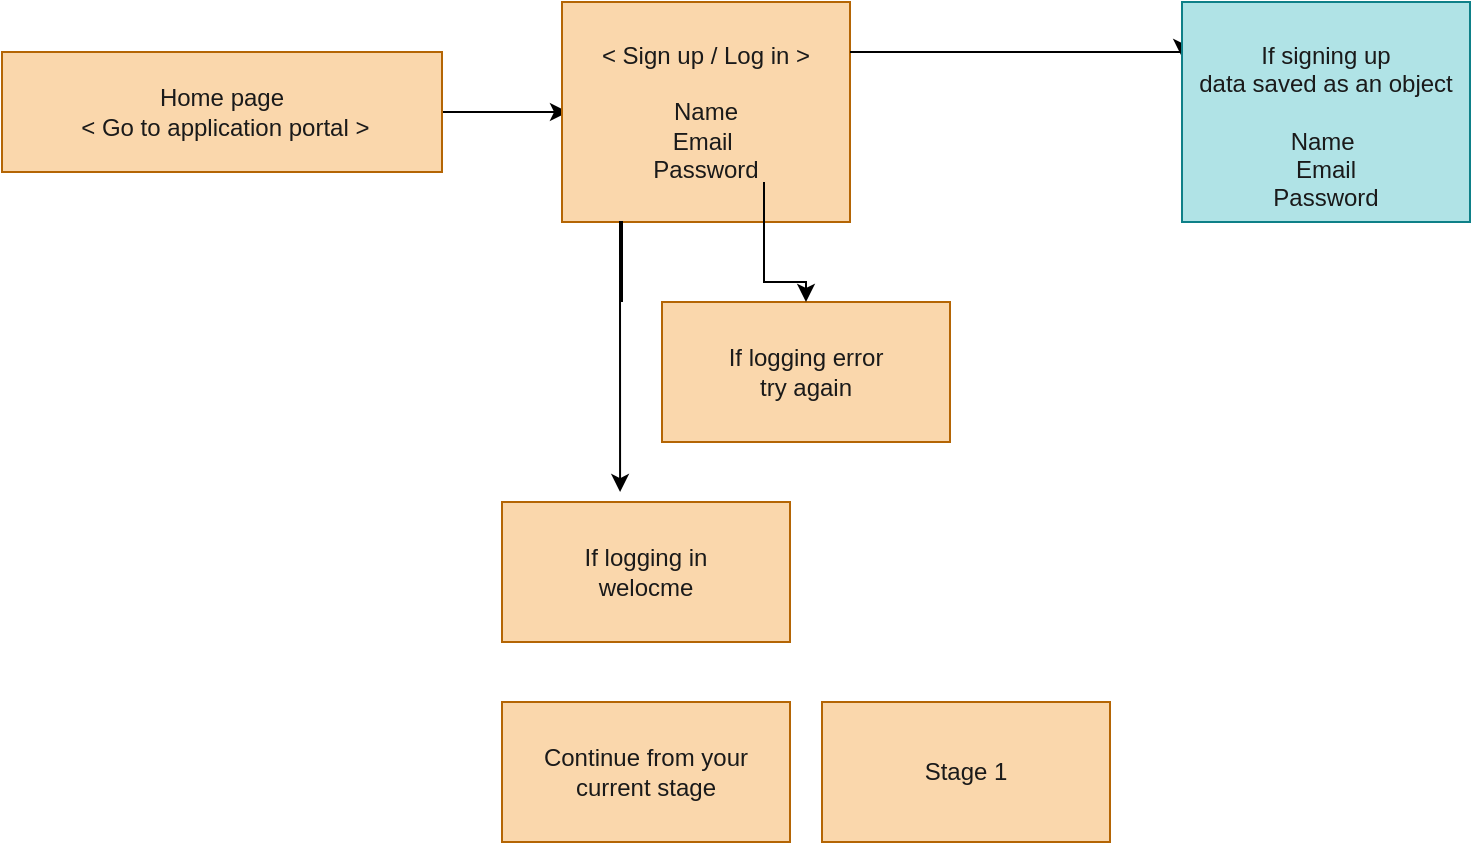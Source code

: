 <mxfile>
    <diagram id="Fw_nxae8Y8zTBe-tlott" name="Page-1">
        <mxGraphModel dx="731" dy="508" grid="1" gridSize="10" guides="1" tooltips="1" connect="1" arrows="1" fold="1" page="1" pageScale="1" pageWidth="827" pageHeight="1169" math="0" shadow="0">
            <root>
                <mxCell id="0"/>
                <mxCell id="1" parent="0"/>
                <mxCell id="6" style="edgeStyle=orthogonalEdgeStyle;rounded=0;orthogonalLoop=1;jettySize=auto;html=1;exitX=1;exitY=0.5;exitDx=0;exitDy=0;" edge="1" parent="1">
                    <mxGeometry relative="1" as="geometry">
                        <mxPoint x="267" y="155" as="sourcePoint"/>
                        <mxPoint x="333" y="155" as="targetPoint"/>
                        <Array as="points">
                            <mxPoint x="263" y="155"/>
                        </Array>
                    </mxGeometry>
                </mxCell>
                <mxCell id="2" value="&lt;font color=&quot;#1a1a1a&quot;&gt;Home page&lt;br&gt;&amp;nbsp;&amp;lt; Go to application portal &amp;gt;&lt;br&gt;&lt;/font&gt;" style="whiteSpace=wrap;html=1;fillColor=#fad7ac;strokeColor=#b46504;" vertex="1" parent="1">
                    <mxGeometry x="50" y="125" width="220" height="60" as="geometry"/>
                </mxCell>
                <mxCell id="4" value="&lt;font color=&quot;#1a1a1a&quot;&gt;&amp;lt; Sign up / Log in &amp;gt;&lt;br&gt;&lt;br&gt;Name&lt;br&gt;Email&amp;nbsp;&lt;br&gt;Password&lt;br&gt;&lt;/font&gt;" style="whiteSpace=wrap;html=1;fillColor=#fad7ac;strokeColor=#b46504;" vertex="1" parent="1">
                    <mxGeometry x="330" y="100" width="144" height="110" as="geometry"/>
                </mxCell>
                <mxCell id="10" style="edgeStyle=orthogonalEdgeStyle;rounded=0;orthogonalLoop=1;jettySize=auto;html=1;entryX=0;entryY=0.25;entryDx=0;entryDy=0;" edge="1" parent="1" target="11">
                    <mxGeometry relative="1" as="geometry">
                        <mxPoint x="474" y="125" as="sourcePoint"/>
                        <mxPoint x="534" y="125" as="targetPoint"/>
                        <Array as="points">
                            <mxPoint x="640" y="125"/>
                        </Array>
                    </mxGeometry>
                </mxCell>
                <mxCell id="11" value="&lt;font color=&quot;#1a1a1a&quot;&gt;&lt;br&gt;If signing up&lt;br&gt;data saved as an object&lt;br&gt;&lt;br&gt;Name&amp;nbsp;&lt;br&gt;Email&lt;br&gt;Password&lt;br&gt;&lt;/font&gt;" style="whiteSpace=wrap;html=1;fillColor=#b0e3e6;strokeColor=#0e8088;" vertex="1" parent="1">
                    <mxGeometry x="640" y="100" width="144" height="110" as="geometry"/>
                </mxCell>
                <mxCell id="13" style="edgeStyle=orthogonalEdgeStyle;rounded=0;orthogonalLoop=1;jettySize=auto;html=1;entryX=0.41;entryY=-0.071;entryDx=0;entryDy=0;entryPerimeter=0;" edge="1" parent="1" target="14">
                    <mxGeometry relative="1" as="geometry">
                        <mxPoint x="360" y="250" as="sourcePoint"/>
                        <mxPoint x="360" y="318" as="targetPoint"/>
                        <Array as="points">
                            <mxPoint x="360" y="210"/>
                        </Array>
                    </mxGeometry>
                </mxCell>
                <mxCell id="14" value="&lt;font color=&quot;#1a1a1a&quot;&gt;If logging in &lt;br&gt;welocme&lt;br&gt;&lt;/font&gt;" style="whiteSpace=wrap;html=1;fillColor=#fad7ac;strokeColor=#b46504;" vertex="1" parent="1">
                    <mxGeometry x="300" y="350" width="144" height="70" as="geometry"/>
                </mxCell>
                <mxCell id="16" value="&lt;font color=&quot;#1a1a1a&quot;&gt;If logging error&lt;br&gt;try again&lt;br&gt;&lt;/font&gt;" style="whiteSpace=wrap;html=1;fillColor=#fad7ac;strokeColor=#b46504;" vertex="1" parent="1">
                    <mxGeometry x="380" y="250" width="144" height="70" as="geometry"/>
                </mxCell>
                <mxCell id="18" style="edgeStyle=orthogonalEdgeStyle;rounded=0;orthogonalLoop=1;jettySize=auto;html=1;entryX=0.5;entryY=0;entryDx=0;entryDy=0;" edge="1" parent="1" target="16">
                    <mxGeometry relative="1" as="geometry">
                        <mxPoint x="431" y="190" as="sourcePoint"/>
                        <mxPoint x="430.04" y="285.03" as="targetPoint"/>
                        <Array as="points">
                            <mxPoint x="431" y="240"/>
                        </Array>
                    </mxGeometry>
                </mxCell>
                <mxCell id="20" value="&lt;font color=&quot;#1a1a1a&quot;&gt;Continue from your current stage&lt;br&gt;&lt;/font&gt;" style="whiteSpace=wrap;html=1;fillColor=#fad7ac;strokeColor=#b46504;" vertex="1" parent="1">
                    <mxGeometry x="300" y="450" width="144" height="70" as="geometry"/>
                </mxCell>
                <mxCell id="21" value="&lt;font color=&quot;#1a1a1a&quot;&gt;Stage 1&lt;br&gt;&lt;/font&gt;" style="whiteSpace=wrap;html=1;fillColor=#fad7ac;strokeColor=#b46504;" vertex="1" parent="1">
                    <mxGeometry x="460" y="450" width="144" height="70" as="geometry"/>
                </mxCell>
            </root>
        </mxGraphModel>
    </diagram>
</mxfile>
